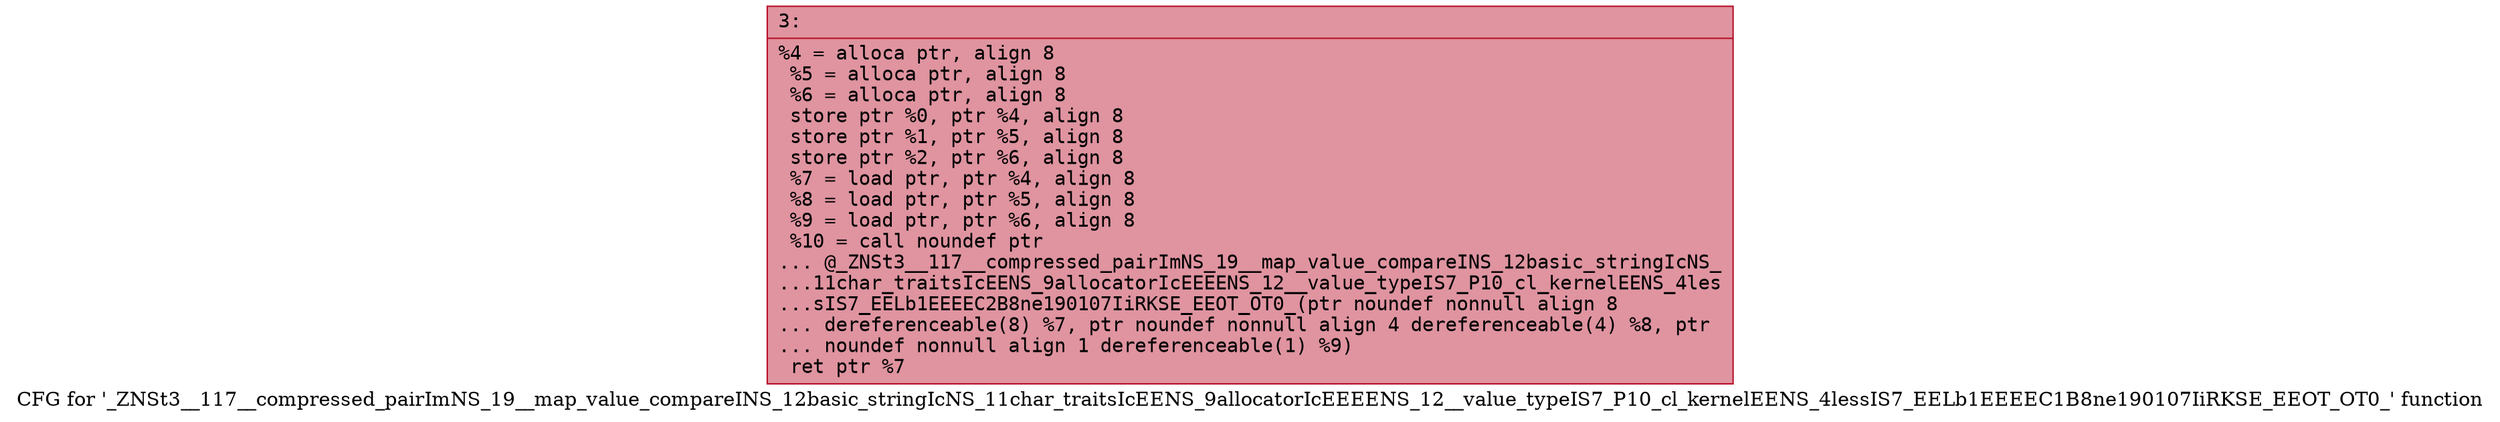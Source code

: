 digraph "CFG for '_ZNSt3__117__compressed_pairImNS_19__map_value_compareINS_12basic_stringIcNS_11char_traitsIcEENS_9allocatorIcEEEENS_12__value_typeIS7_P10_cl_kernelEENS_4lessIS7_EELb1EEEEC1B8ne190107IiRKSE_EEOT_OT0_' function" {
	label="CFG for '_ZNSt3__117__compressed_pairImNS_19__map_value_compareINS_12basic_stringIcNS_11char_traitsIcEENS_9allocatorIcEEEENS_12__value_typeIS7_P10_cl_kernelEENS_4lessIS7_EELb1EEEEC1B8ne190107IiRKSE_EEOT_OT0_' function";

	Node0x600001382490 [shape=record,color="#b70d28ff", style=filled, fillcolor="#b70d2870" fontname="Courier",label="{3:\l|  %4 = alloca ptr, align 8\l  %5 = alloca ptr, align 8\l  %6 = alloca ptr, align 8\l  store ptr %0, ptr %4, align 8\l  store ptr %1, ptr %5, align 8\l  store ptr %2, ptr %6, align 8\l  %7 = load ptr, ptr %4, align 8\l  %8 = load ptr, ptr %5, align 8\l  %9 = load ptr, ptr %6, align 8\l  %10 = call noundef ptr\l... @_ZNSt3__117__compressed_pairImNS_19__map_value_compareINS_12basic_stringIcNS_\l...11char_traitsIcEENS_9allocatorIcEEEENS_12__value_typeIS7_P10_cl_kernelEENS_4les\l...sIS7_EELb1EEEEC2B8ne190107IiRKSE_EEOT_OT0_(ptr noundef nonnull align 8\l... dereferenceable(8) %7, ptr noundef nonnull align 4 dereferenceable(4) %8, ptr\l... noundef nonnull align 1 dereferenceable(1) %9)\l  ret ptr %7\l}"];
}
